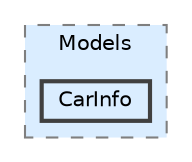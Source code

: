 digraph "CarInfo"
{
 // INTERACTIVE_SVG=YES
 // LATEX_PDF_SIZE
  bgcolor="transparent";
  edge [fontname=Helvetica,fontsize=10,labelfontname=Helvetica,labelfontsize=10];
  node [fontname=Helvetica,fontsize=10,shape=box,height=0.2,width=0.4];
  compound=true
  subgraph clusterdir_70450b98febcf9219d893c69d986a3ac {
    graph [ bgcolor="#daedff", pencolor="grey50", label="Models", fontname=Helvetica,fontsize=10 style="filled,dashed", URL="dir_70450b98febcf9219d893c69d986a3ac.html",tooltip=""]
  dir_0b6064c26b95733e7875889772237e74 [label="CarInfo", fillcolor="#daedff", color="grey25", style="filled,bold", URL="dir_0b6064c26b95733e7875889772237e74.html",tooltip=""];
  }
}
